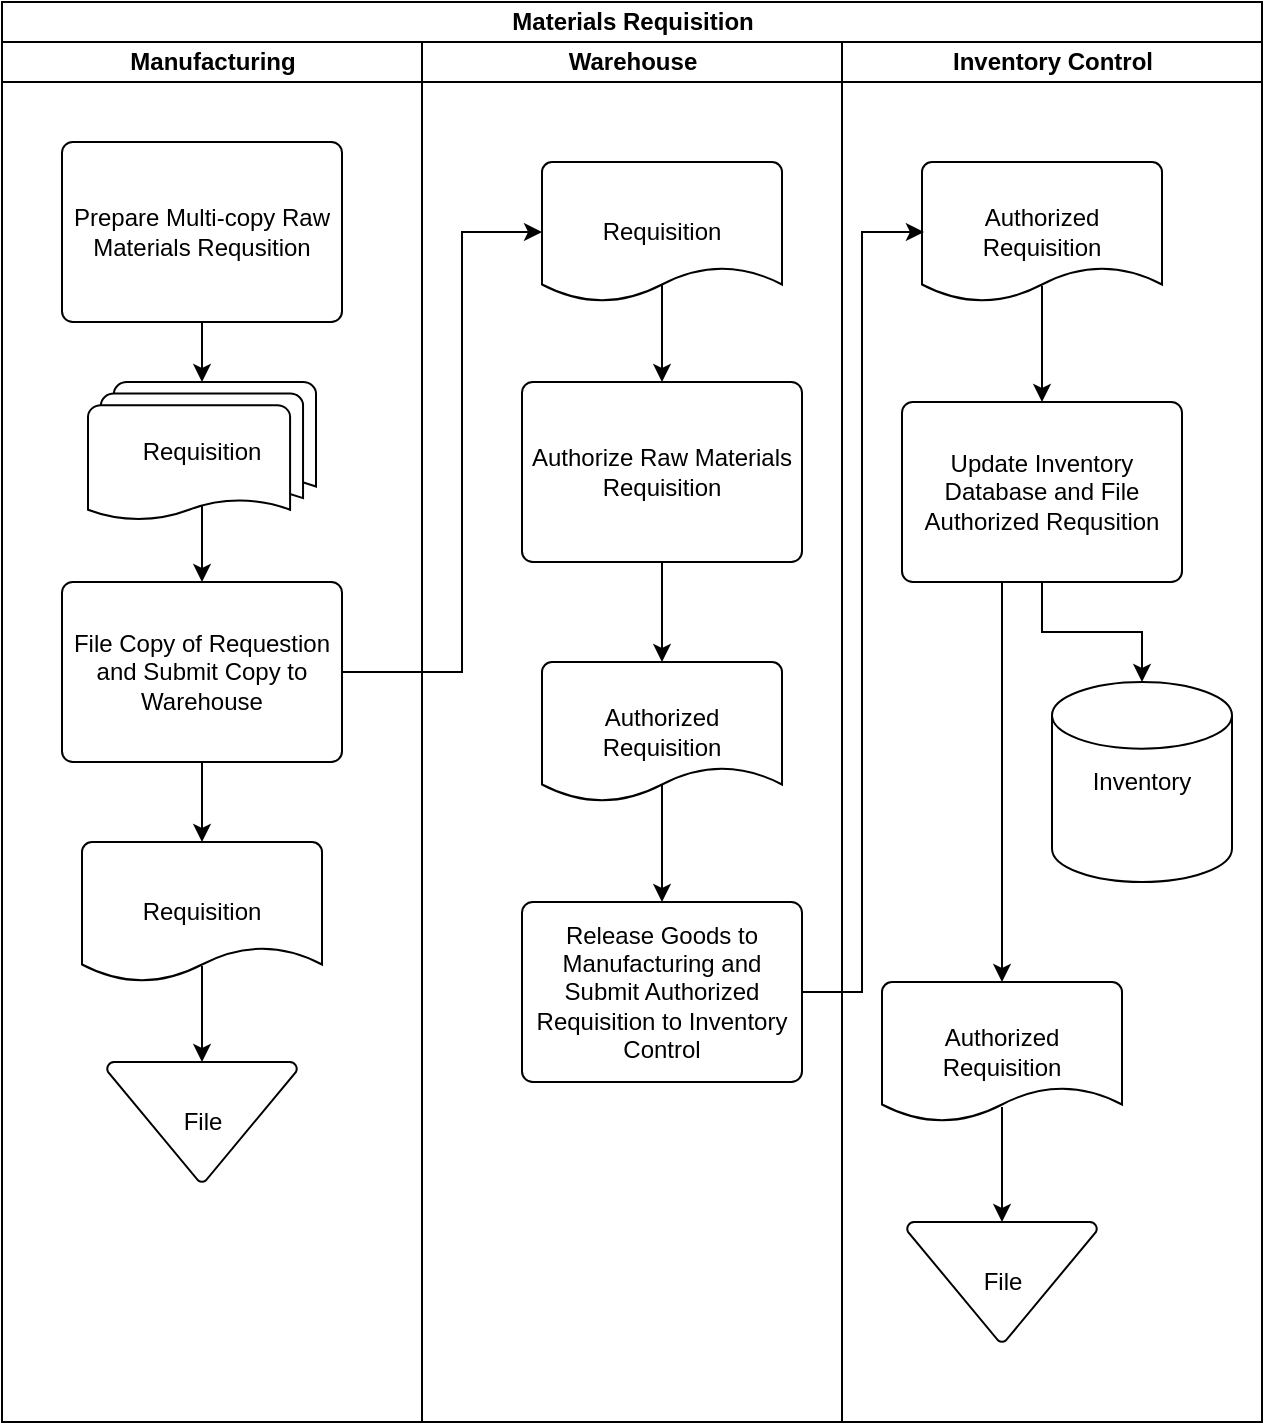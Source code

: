 <mxfile version="10.6.7" type="device"><diagram id="0" name="Page-1"><mxGraphModel dx="1394" dy="806" grid="1" gridSize="10" guides="1" tooltips="1" connect="1" arrows="1" fold="1" page="1" pageScale="1" pageWidth="1100" pageHeight="850" background="#ffffff" math="0" shadow="0"><root><mxCell id="0"/><mxCell id="1" parent="0"/><mxCell id="2" value="Materials Requisition" style="swimlane;html=1;childLayout=stackLayout;startSize=20;fillColor=#ffffff;labelBackgroundColor=#ffffff;" parent="1" vertex="1"><mxGeometry x="110" y="90" width="630" height="710" as="geometry"><mxRectangle x="130" y="80" width="60" height="20" as="alternateBounds"/></mxGeometry></mxCell><mxCell id="58" value="Manufacturing" style="swimlane;html=1;startSize=20;fillColor=#ffffff;labelBackgroundColor=#ffffff;" parent="2" vertex="1"><mxGeometry y="20" width="210" height="690" as="geometry"/></mxCell><mxCell id="7NiE847JUruurWK2_xzI-154" style="edgeStyle=orthogonalEdgeStyle;rounded=0;orthogonalLoop=1;jettySize=auto;html=1;" edge="1" parent="58" source="129" target="7NiE847JUruurWK2_xzI-153"><mxGeometry relative="1" as="geometry"/></mxCell><mxCell id="129" value="Prepare Multi-copy Raw Materials Requsition" style="strokeWidth=1;html=1;shape=mxgraph.flowchart.process;whiteSpace=wrap;fontSize=12;" parent="58" vertex="1"><mxGeometry x="30" y="50" width="140" height="90" as="geometry"/></mxCell><mxCell id="7NiE847JUruurWK2_xzI-156" style="edgeStyle=orthogonalEdgeStyle;rounded=0;orthogonalLoop=1;jettySize=auto;html=1;exitX=0.5;exitY=0.88;exitDx=0;exitDy=0;exitPerimeter=0;" edge="1" parent="58" source="7NiE847JUruurWK2_xzI-153" target="7NiE847JUruurWK2_xzI-155"><mxGeometry relative="1" as="geometry"/></mxCell><mxCell id="7NiE847JUruurWK2_xzI-153" value="Requisition" style="strokeWidth=1;html=1;shape=mxgraph.flowchart.multi-document;whiteSpace=wrap;" vertex="1" parent="58"><mxGeometry x="43" y="170" width="114" height="70" as="geometry"/></mxCell><mxCell id="7NiE847JUruurWK2_xzI-160" style="edgeStyle=orthogonalEdgeStyle;rounded=0;orthogonalLoop=1;jettySize=auto;html=1;" edge="1" parent="58" source="7NiE847JUruurWK2_xzI-155" target="7NiE847JUruurWK2_xzI-159"><mxGeometry relative="1" as="geometry"/></mxCell><mxCell id="7NiE847JUruurWK2_xzI-155" value="File Copy of Requestion and Submit Copy to Warehouse" style="strokeWidth=1;html=1;shape=mxgraph.flowchart.process;whiteSpace=wrap;fontSize=12;" vertex="1" parent="58"><mxGeometry x="30" y="270" width="140" height="90" as="geometry"/></mxCell><mxCell id="7NiE847JUruurWK2_xzI-163" style="edgeStyle=orthogonalEdgeStyle;rounded=0;orthogonalLoop=1;jettySize=auto;html=1;entryX=0.5;entryY=0;entryDx=0;entryDy=0;entryPerimeter=0;exitX=0.5;exitY=0.886;exitDx=0;exitDy=0;exitPerimeter=0;" edge="1" parent="58" source="7NiE847JUruurWK2_xzI-159" target="7NiE847JUruurWK2_xzI-161"><mxGeometry relative="1" as="geometry"/></mxCell><mxCell id="7NiE847JUruurWK2_xzI-159" value="Requisition" style="strokeWidth=1;html=1;shape=mxgraph.flowchart.document2;whiteSpace=wrap;size=0.25;" vertex="1" parent="58"><mxGeometry x="40" y="400" width="120" height="70" as="geometry"/></mxCell><mxCell id="7NiE847JUruurWK2_xzI-161" value="File" style="strokeWidth=1;html=1;shape=mxgraph.flowchart.merge_or_storage;whiteSpace=wrap;" vertex="1" parent="58"><mxGeometry x="52.5" y="510" width="95" height="60" as="geometry"/></mxCell><mxCell id="4" value="Warehouse" style="swimlane;html=1;startSize=20;fillColor=#ffffff;labelBackgroundColor=#ffffff;" parent="2" vertex="1"><mxGeometry x="210" y="20" width="210" height="690" as="geometry"/></mxCell><mxCell id="7NiE847JUruurWK2_xzI-179" style="edgeStyle=orthogonalEdgeStyle;rounded=0;orthogonalLoop=1;jettySize=auto;html=1;" edge="1" parent="4" source="7NiE847JUruurWK2_xzI-152" target="7NiE847JUruurWK2_xzI-178"><mxGeometry relative="1" as="geometry"/></mxCell><mxCell id="7NiE847JUruurWK2_xzI-152" value="Authorize Raw Materials Requisition" style="strokeWidth=1;html=1;shape=mxgraph.flowchart.process;whiteSpace=wrap;fontSize=12;" vertex="1" parent="4"><mxGeometry x="50" y="170" width="140" height="90" as="geometry"/></mxCell><mxCell id="7NiE847JUruurWK2_xzI-177" style="edgeStyle=orthogonalEdgeStyle;rounded=0;orthogonalLoop=1;jettySize=auto;html=1;exitX=0.5;exitY=0.876;exitDx=0;exitDy=0;exitPerimeter=0;" edge="1" parent="4" source="7NiE847JUruurWK2_xzI-157" target="7NiE847JUruurWK2_xzI-152"><mxGeometry relative="1" as="geometry"/></mxCell><mxCell id="7NiE847JUruurWK2_xzI-157" value="Requisition" style="strokeWidth=1;html=1;shape=mxgraph.flowchart.document2;whiteSpace=wrap;size=0.25;" vertex="1" parent="4"><mxGeometry x="60" y="60" width="120" height="70" as="geometry"/></mxCell><mxCell id="7NiE847JUruurWK2_xzI-181" style="edgeStyle=orthogonalEdgeStyle;rounded=0;orthogonalLoop=1;jettySize=auto;html=1;exitX=0.5;exitY=0.857;exitDx=0;exitDy=0;exitPerimeter=0;" edge="1" parent="4" source="7NiE847JUruurWK2_xzI-178" target="7NiE847JUruurWK2_xzI-180"><mxGeometry relative="1" as="geometry"/></mxCell><mxCell id="7NiE847JUruurWK2_xzI-178" value="Authorized Requisition" style="strokeWidth=1;html=1;shape=mxgraph.flowchart.document2;whiteSpace=wrap;size=0.25;" vertex="1" parent="4"><mxGeometry x="60" y="310" width="120" height="70" as="geometry"/></mxCell><mxCell id="7NiE847JUruurWK2_xzI-180" value="Release Goods to Manufacturing and Submit Authorized Requisition to Inventory Control" style="strokeWidth=1;html=1;shape=mxgraph.flowchart.process;whiteSpace=wrap;fontSize=12;" vertex="1" parent="4"><mxGeometry x="50" y="430" width="140" height="90" as="geometry"/></mxCell><mxCell id="7NiE847JUruurWK2_xzI-164" value="Inventory Control" style="swimlane;html=1;startSize=20;fillColor=#ffffff;labelBackgroundColor=#ffffff;" vertex="1" parent="2"><mxGeometry x="420" y="20" width="210" height="690" as="geometry"/></mxCell><mxCell id="7NiE847JUruurWK2_xzI-185" style="edgeStyle=orthogonalEdgeStyle;rounded=0;orthogonalLoop=1;jettySize=auto;html=1;entryX=0.5;entryY=0;entryDx=0;entryDy=0;entryPerimeter=0;exitX=0.5;exitY=0.884;exitDx=0;exitDy=0;exitPerimeter=0;" edge="1" parent="7NiE847JUruurWK2_xzI-164" source="7NiE847JUruurWK2_xzI-182" target="7NiE847JUruurWK2_xzI-184"><mxGeometry relative="1" as="geometry"/></mxCell><mxCell id="7NiE847JUruurWK2_xzI-182" value="Authorized Requisition" style="strokeWidth=1;html=1;shape=mxgraph.flowchart.document2;whiteSpace=wrap;size=0.25;" vertex="1" parent="7NiE847JUruurWK2_xzI-164"><mxGeometry x="40" y="60" width="120" height="70" as="geometry"/></mxCell><mxCell id="7NiE847JUruurWK2_xzI-187" style="edgeStyle=orthogonalEdgeStyle;rounded=0;orthogonalLoop=1;jettySize=auto;html=1;entryX=0.5;entryY=0;entryDx=0;entryDy=0;entryPerimeter=0;" edge="1" parent="7NiE847JUruurWK2_xzI-164" source="7NiE847JUruurWK2_xzI-184" target="7NiE847JUruurWK2_xzI-186"><mxGeometry relative="1" as="geometry"/></mxCell><mxCell id="7NiE847JUruurWK2_xzI-189" style="edgeStyle=orthogonalEdgeStyle;rounded=0;orthogonalLoop=1;jettySize=auto;html=1;" edge="1" parent="7NiE847JUruurWK2_xzI-164" source="7NiE847JUruurWK2_xzI-184" target="7NiE847JUruurWK2_xzI-188"><mxGeometry relative="1" as="geometry"><Array as="points"><mxPoint x="80" y="320"/><mxPoint x="80" y="320"/></Array></mxGeometry></mxCell><mxCell id="7NiE847JUruurWK2_xzI-184" value="Update Inventory Database and File Authorized Requsition" style="strokeWidth=1;html=1;shape=mxgraph.flowchart.process;whiteSpace=wrap;fontSize=12;" vertex="1" parent="7NiE847JUruurWK2_xzI-164"><mxGeometry x="30" y="180" width="140" height="90" as="geometry"/></mxCell><mxCell id="7NiE847JUruurWK2_xzI-186" value="Inventory" style="strokeWidth=1;html=1;shape=mxgraph.flowchart.database;whiteSpace=wrap;" vertex="1" parent="7NiE847JUruurWK2_xzI-164"><mxGeometry x="105" y="320" width="90" height="100" as="geometry"/></mxCell><mxCell id="7NiE847JUruurWK2_xzI-191" style="edgeStyle=orthogonalEdgeStyle;rounded=0;orthogonalLoop=1;jettySize=auto;html=1;entryX=0.5;entryY=0;entryDx=0;entryDy=0;entryPerimeter=0;exitX=0.5;exitY=0.893;exitDx=0;exitDy=0;exitPerimeter=0;" edge="1" parent="7NiE847JUruurWK2_xzI-164" source="7NiE847JUruurWK2_xzI-188" target="7NiE847JUruurWK2_xzI-190"><mxGeometry relative="1" as="geometry"/></mxCell><mxCell id="7NiE847JUruurWK2_xzI-188" value="Authorized Requisition" style="strokeWidth=1;html=1;shape=mxgraph.flowchart.document2;whiteSpace=wrap;size=0.25;" vertex="1" parent="7NiE847JUruurWK2_xzI-164"><mxGeometry x="20" y="470" width="120" height="70" as="geometry"/></mxCell><mxCell id="7NiE847JUruurWK2_xzI-190" value="File" style="strokeWidth=1;html=1;shape=mxgraph.flowchart.merge_or_storage;whiteSpace=wrap;" vertex="1" parent="7NiE847JUruurWK2_xzI-164"><mxGeometry x="32.5" y="590" width="95" height="60" as="geometry"/></mxCell><mxCell id="7NiE847JUruurWK2_xzI-176" style="edgeStyle=orthogonalEdgeStyle;rounded=0;orthogonalLoop=1;jettySize=auto;html=1;" edge="1" parent="2" source="7NiE847JUruurWK2_xzI-155" target="7NiE847JUruurWK2_xzI-157"><mxGeometry relative="1" as="geometry"><Array as="points"><mxPoint x="230" y="335"/><mxPoint x="230" y="115"/></Array></mxGeometry></mxCell><mxCell id="7NiE847JUruurWK2_xzI-183" style="edgeStyle=orthogonalEdgeStyle;rounded=0;orthogonalLoop=1;jettySize=auto;html=1;entryX=0.008;entryY=0.5;entryDx=0;entryDy=0;entryPerimeter=0;" edge="1" parent="2" source="7NiE847JUruurWK2_xzI-180" target="7NiE847JUruurWK2_xzI-182"><mxGeometry relative="1" as="geometry"><Array as="points"><mxPoint x="430" y="495"/><mxPoint x="430" y="115"/></Array></mxGeometry></mxCell></root></mxGraphModel></diagram></mxfile>